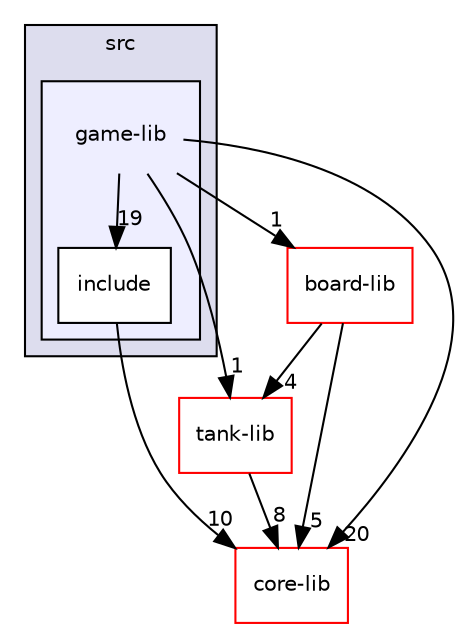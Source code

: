 digraph "/home/rafalunix/proi/22l-proi-projekt-jakomulski-budnik-owienko/src/game-lib" {
  bgcolor=transparent;
  compound=true
  node [ fontsize="10", fontname="Helvetica"];
  edge [ labelfontsize="10", labelfontname="Helvetica"];
  subgraph clusterdir_68267d1309a1af8e8297ef4c3efbcdba {
    graph [ bgcolor="#ddddee", pencolor="black", label="src" fontname="Helvetica", fontsize="10", URL="dir_68267d1309a1af8e8297ef4c3efbcdba.html"]
  subgraph clusterdir_ababdeb7394d8224d3e296f78088442b {
    graph [ bgcolor="#eeeeff", pencolor="black", label="" URL="dir_ababdeb7394d8224d3e296f78088442b.html"];
    dir_ababdeb7394d8224d3e296f78088442b [shape=plaintext label="game-lib"];
    dir_810fd887183ef9ca5ceb867dba4c2553 [shape=box label="include" color="black" fillcolor="white" style="filled" URL="dir_810fd887183ef9ca5ceb867dba4c2553.html"];
  }
  }
  dir_f9968d1aa079c8b4e4a8682b301a0233 [shape=box label="board-lib" color="red" URL="dir_f9968d1aa079c8b4e4a8682b301a0233.html"];
  dir_09862807db2014add90ed94978e55931 [shape=box label="tank-lib" color="red" URL="dir_09862807db2014add90ed94978e55931.html"];
  dir_dd008488fb0da8829e2acca19721471d [shape=box label="core-lib" color="red" URL="dir_dd008488fb0da8829e2acca19721471d.html"];
  dir_f9968d1aa079c8b4e4a8682b301a0233->dir_09862807db2014add90ed94978e55931 [headlabel="4", labeldistance=1.5 headhref="dir_000001_000008.html"];
  dir_f9968d1aa079c8b4e4a8682b301a0233->dir_dd008488fb0da8829e2acca19721471d [headlabel="5", labeldistance=1.5 headhref="dir_000001_000003.html"];
  dir_ababdeb7394d8224d3e296f78088442b->dir_f9968d1aa079c8b4e4a8682b301a0233 [headlabel="1", labeldistance=1.5 headhref="dir_000005_000001.html"];
  dir_ababdeb7394d8224d3e296f78088442b->dir_810fd887183ef9ca5ceb867dba4c2553 [headlabel="19", labeldistance=1.5 headhref="dir_000005_000006.html"];
  dir_ababdeb7394d8224d3e296f78088442b->dir_09862807db2014add90ed94978e55931 [headlabel="1", labeldistance=1.5 headhref="dir_000005_000008.html"];
  dir_ababdeb7394d8224d3e296f78088442b->dir_dd008488fb0da8829e2acca19721471d [headlabel="20", labeldistance=1.5 headhref="dir_000005_000003.html"];
  dir_810fd887183ef9ca5ceb867dba4c2553->dir_dd008488fb0da8829e2acca19721471d [headlabel="10", labeldistance=1.5 headhref="dir_000006_000003.html"];
  dir_09862807db2014add90ed94978e55931->dir_dd008488fb0da8829e2acca19721471d [headlabel="8", labeldistance=1.5 headhref="dir_000008_000003.html"];
}
